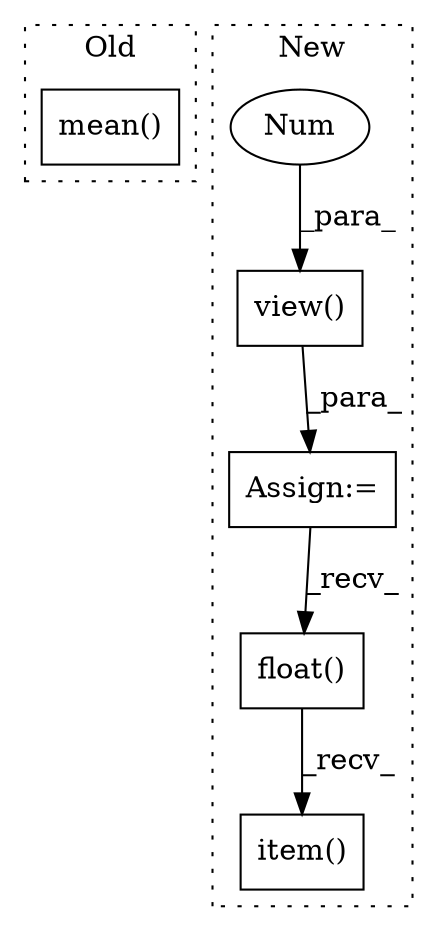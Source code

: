 digraph G {
subgraph cluster0 {
1 [label="mean()" a="75" s="876" l="119" shape="box"];
label = "Old";
style="dotted";
}
subgraph cluster1 {
2 [label="view()" a="75" s="697,731" l="29,1" shape="box"];
3 [label="Num" a="76" s="726" l="2" shape="ellipse"];
4 [label="Assign:=" a="68" s="694" l="3" shape="box"];
5 [label="item()" a="75" s="1144" l="23" shape="box"];
6 [label="float()" a="75" s="930" l="63" shape="box"];
label = "New";
style="dotted";
}
2 -> 4 [label="_para_"];
3 -> 2 [label="_para_"];
4 -> 6 [label="_recv_"];
6 -> 5 [label="_recv_"];
}